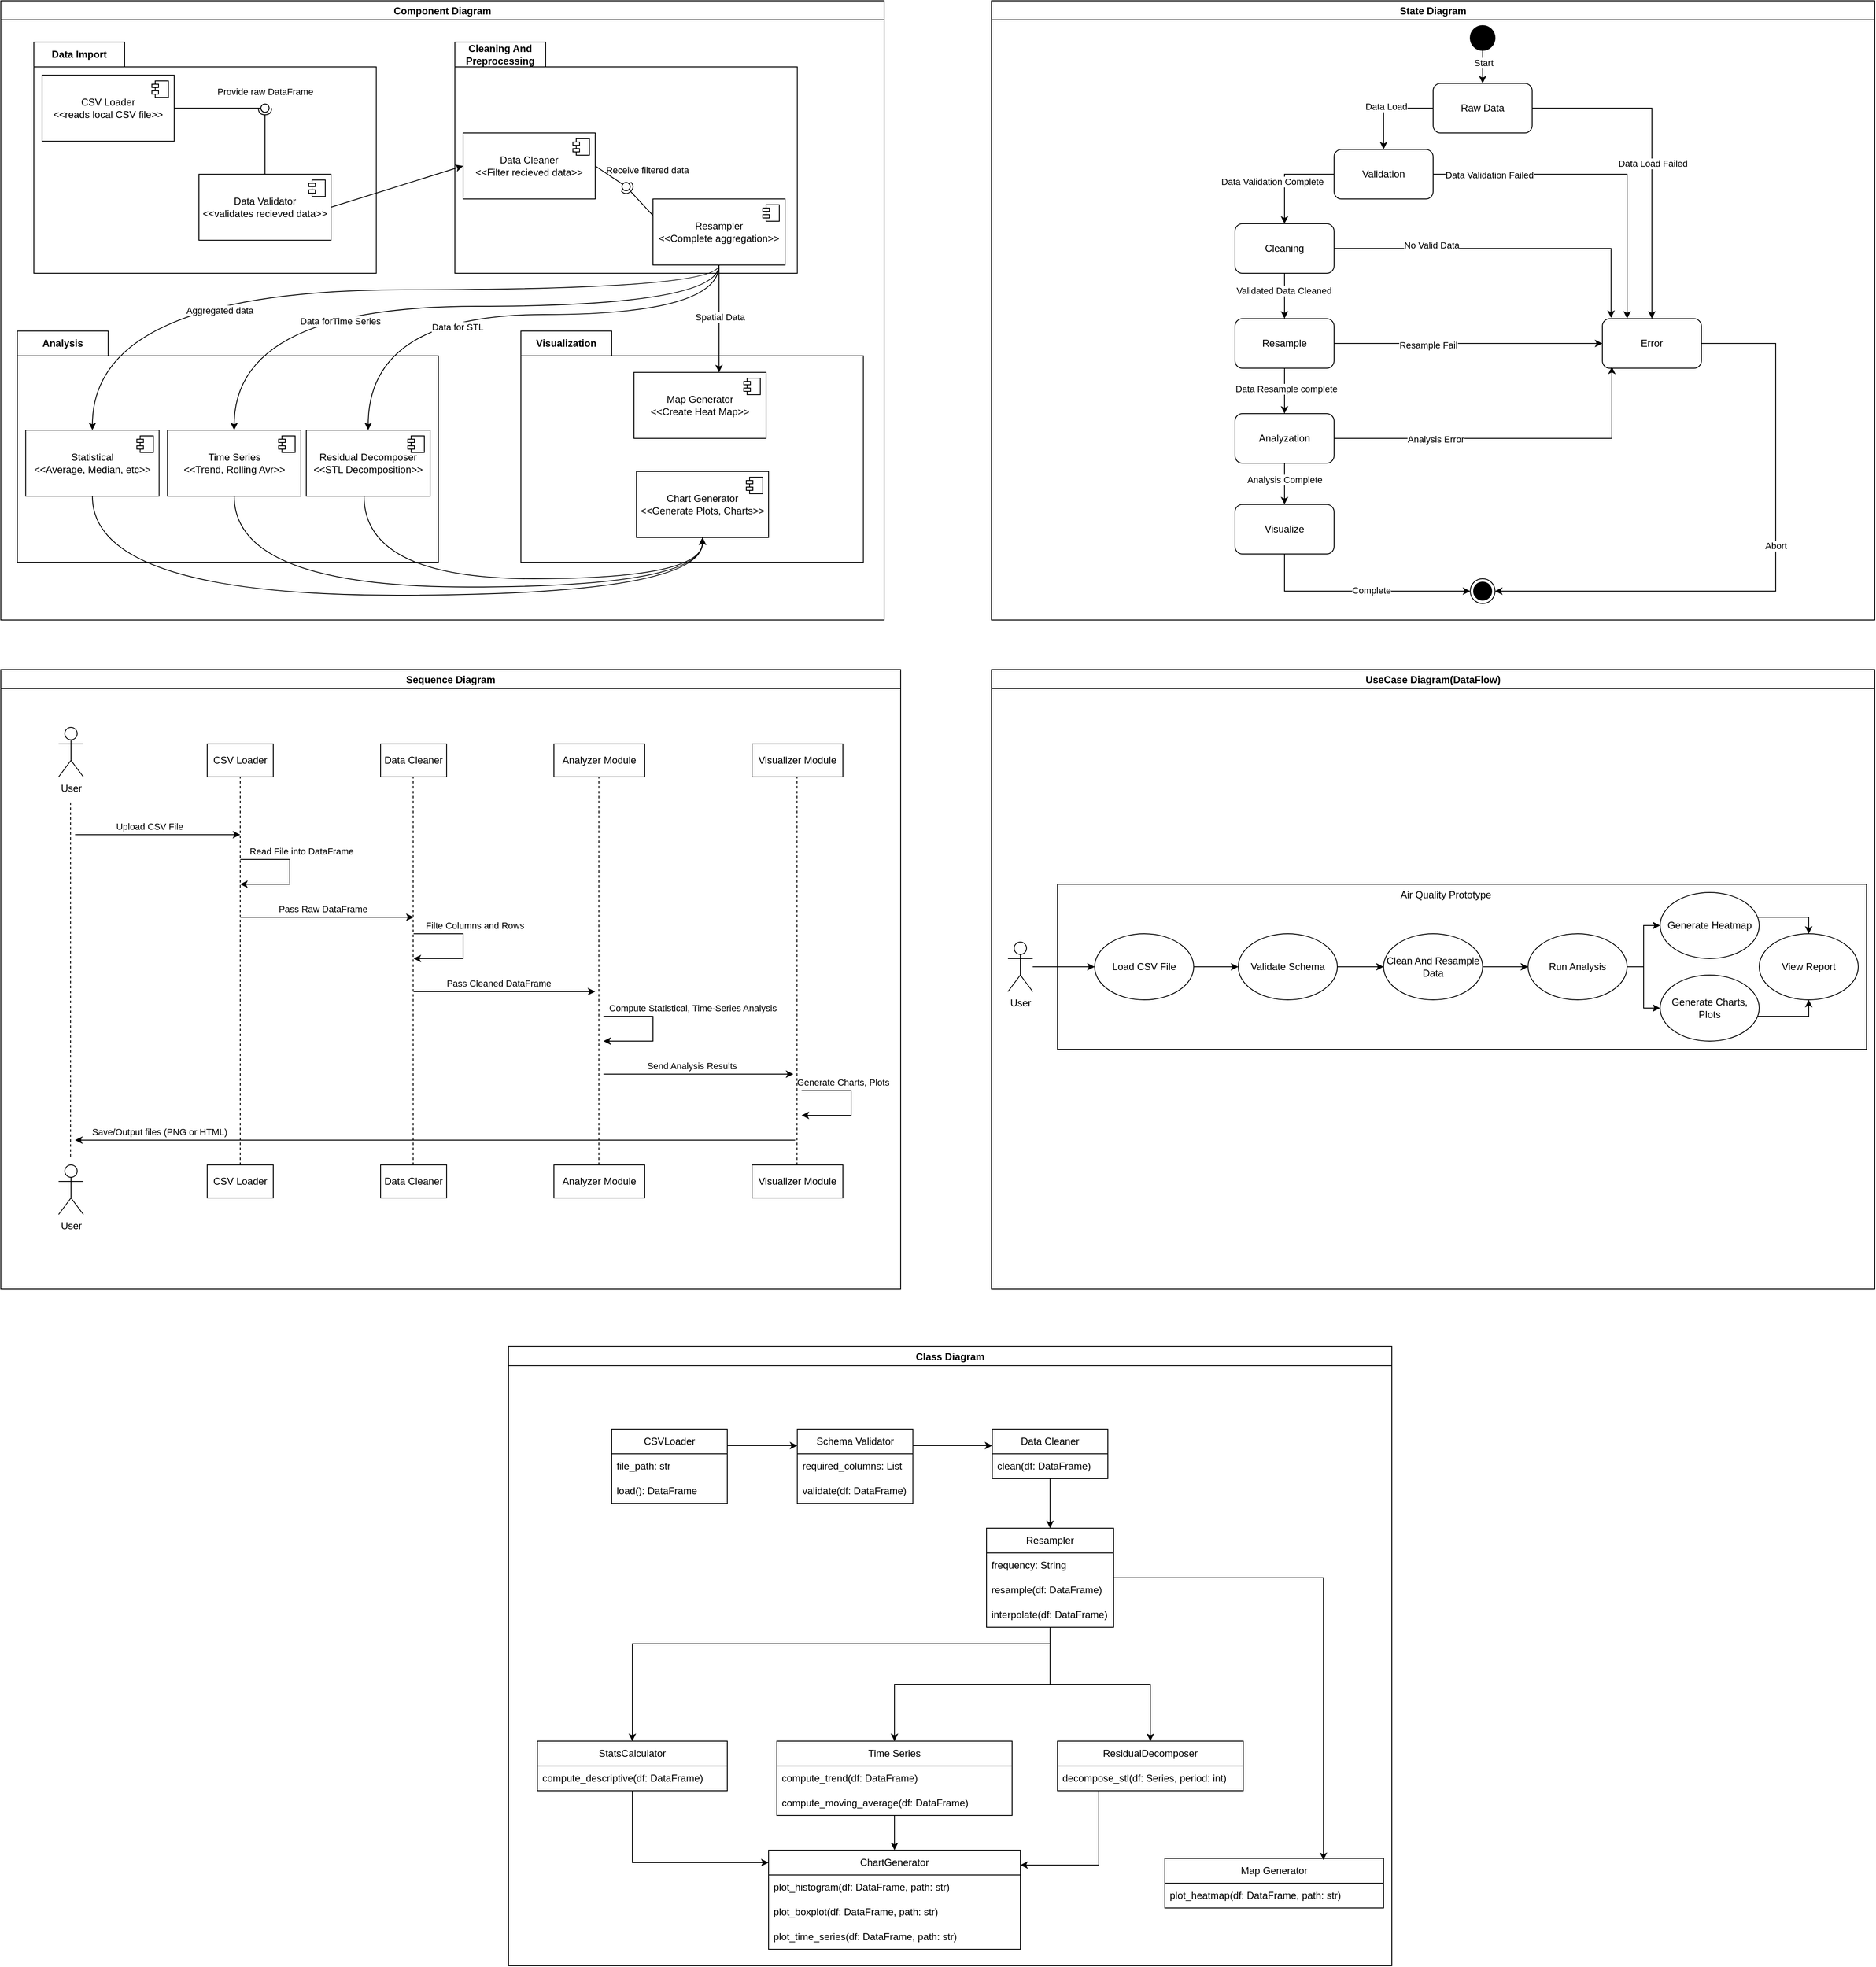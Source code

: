 <mxfile version="27.0.5">
  <diagram name="Страница — 1" id="NZqVw3bPNmLYLqP5PNTb">
    <mxGraphModel dx="2492" dy="785" grid="1" gridSize="10" guides="1" tooltips="1" connect="1" arrows="1" fold="1" page="1" pageScale="1" pageWidth="827" pageHeight="1169" math="0" shadow="0">
      <root>
        <mxCell id="0" />
        <mxCell id="1" parent="0" />
        <mxCell id="c1SwUmAtLZVccJc67YoZ-4" value="Component Diagram" style="swimlane;fillColor=default;" parent="1" vertex="1">
          <mxGeometry x="-100" y="200" width="1070" height="750" as="geometry" />
        </mxCell>
        <mxCell id="c1SwUmAtLZVccJc67YoZ-6" value="Data Import" style="shape=folder;fontStyle=1;tabWidth=110;tabHeight=30;tabPosition=left;html=1;boundedLbl=1;labelInHeader=1;container=1;collapsible=0;whiteSpace=wrap;fillColor=default;" parent="c1SwUmAtLZVccJc67YoZ-4" vertex="1">
          <mxGeometry x="40" y="50" width="414.81" height="280" as="geometry" />
        </mxCell>
        <mxCell id="c1SwUmAtLZVccJc67YoZ-7" value="" style="html=1;strokeColor=none;resizeWidth=1;resizeHeight=1;fillColor=none;part=1;connectable=0;allowArrows=0;deletable=0;whiteSpace=wrap;" parent="c1SwUmAtLZVccJc67YoZ-6" vertex="1">
          <mxGeometry width="414.81" height="196.0" relative="1" as="geometry">
            <mxPoint y="30" as="offset" />
          </mxGeometry>
        </mxCell>
        <mxCell id="c1SwUmAtLZVccJc67YoZ-8" value="CSV Loader&lt;br&gt;&amp;lt;&amp;lt;reads local CSV file&amp;gt;&amp;gt;" style="html=1;dropTarget=0;whiteSpace=wrap;" parent="c1SwUmAtLZVccJc67YoZ-6" vertex="1">
          <mxGeometry x="10" y="40" width="160" height="80" as="geometry" />
        </mxCell>
        <mxCell id="c1SwUmAtLZVccJc67YoZ-9" value="" style="shape=module;jettyWidth=8;jettyHeight=4;" parent="c1SwUmAtLZVccJc67YoZ-8" vertex="1">
          <mxGeometry x="1" width="20" height="20" relative="1" as="geometry">
            <mxPoint x="-27" y="7" as="offset" />
          </mxGeometry>
        </mxCell>
        <mxCell id="c1SwUmAtLZVccJc67YoZ-10" value="Data Validator&lt;br&gt;&amp;lt;&amp;lt;validates recieved data&amp;gt;&amp;gt;" style="html=1;dropTarget=0;whiteSpace=wrap;" parent="c1SwUmAtLZVccJc67YoZ-6" vertex="1">
          <mxGeometry x="200" y="160" width="160" height="80" as="geometry" />
        </mxCell>
        <mxCell id="c1SwUmAtLZVccJc67YoZ-11" value="" style="shape=module;jettyWidth=8;jettyHeight=4;" parent="c1SwUmAtLZVccJc67YoZ-10" vertex="1">
          <mxGeometry x="1" width="20" height="20" relative="1" as="geometry">
            <mxPoint x="-27" y="7" as="offset" />
          </mxGeometry>
        </mxCell>
        <mxCell id="c1SwUmAtLZVccJc67YoZ-17" value="" style="rounded=0;orthogonalLoop=1;jettySize=auto;html=1;endArrow=halfCircle;endFill=0;endSize=6;strokeWidth=1;sketch=0;exitX=0.5;exitY=0;exitDx=0;exitDy=0;entryX=0.471;entryY=1.1;entryDx=0;entryDy=0;entryPerimeter=0;" parent="c1SwUmAtLZVccJc67YoZ-6" source="c1SwUmAtLZVccJc67YoZ-10" target="c1SwUmAtLZVccJc67YoZ-19" edge="1">
          <mxGeometry relative="1" as="geometry">
            <mxPoint x="300" y="95" as="sourcePoint" />
            <mxPoint x="280" y="90" as="targetPoint" />
          </mxGeometry>
        </mxCell>
        <mxCell id="c1SwUmAtLZVccJc67YoZ-18" value="" style="rounded=0;orthogonalLoop=1;jettySize=auto;html=1;endArrow=oval;endFill=0;sketch=0;sourcePerimeterSpacing=0;targetPerimeterSpacing=0;endSize=10;exitX=1;exitY=0.5;exitDx=0;exitDy=0;" parent="c1SwUmAtLZVccJc67YoZ-6" source="c1SwUmAtLZVccJc67YoZ-8" target="c1SwUmAtLZVccJc67YoZ-19" edge="1">
          <mxGeometry relative="1" as="geometry">
            <mxPoint x="260" y="95" as="sourcePoint" />
          </mxGeometry>
        </mxCell>
        <mxCell id="c1SwUmAtLZVccJc67YoZ-21" value="Provide raw DataFrame" style="edgeLabel;html=1;align=center;verticalAlign=middle;resizable=0;points=[];" parent="c1SwUmAtLZVccJc67YoZ-18" vertex="1" connectable="0">
          <mxGeometry x="0.164" relative="1" as="geometry">
            <mxPoint x="46" y="-20" as="offset" />
          </mxGeometry>
        </mxCell>
        <mxCell id="c1SwUmAtLZVccJc67YoZ-19" value="" style="ellipse;whiteSpace=wrap;html=1;align=center;aspect=fixed;fillColor=none;strokeColor=none;resizable=0;perimeter=centerPerimeter;rotatable=0;allowArrows=0;points=[];outlineConnect=1;" parent="c1SwUmAtLZVccJc67YoZ-6" vertex="1">
          <mxGeometry x="275" y="75" width="10" height="10" as="geometry" />
        </mxCell>
        <mxCell id="c1SwUmAtLZVccJc67YoZ-22" value="Cleaning And Preprocessing" style="shape=folder;fontStyle=1;tabWidth=110;tabHeight=30;tabPosition=left;html=1;boundedLbl=1;labelInHeader=1;container=1;collapsible=0;whiteSpace=wrap;" parent="c1SwUmAtLZVccJc67YoZ-4" vertex="1">
          <mxGeometry x="550" y="50" width="414.81" height="280" as="geometry" />
        </mxCell>
        <mxCell id="c1SwUmAtLZVccJc67YoZ-23" value="" style="html=1;strokeColor=none;resizeWidth=1;resizeHeight=1;fillColor=none;part=1;connectable=0;allowArrows=0;deletable=0;whiteSpace=wrap;" parent="c1SwUmAtLZVccJc67YoZ-22" vertex="1">
          <mxGeometry width="414.81" height="196.0" relative="1" as="geometry">
            <mxPoint y="30" as="offset" />
          </mxGeometry>
        </mxCell>
        <mxCell id="c1SwUmAtLZVccJc67YoZ-24" value="Data Cleaner&lt;br&gt;&amp;lt;&amp;lt;Filter recieved data&amp;gt;&amp;gt;" style="html=1;dropTarget=0;whiteSpace=wrap;" parent="c1SwUmAtLZVccJc67YoZ-22" vertex="1">
          <mxGeometry x="10" y="110" width="160" height="80" as="geometry" />
        </mxCell>
        <mxCell id="c1SwUmAtLZVccJc67YoZ-25" value="" style="shape=module;jettyWidth=8;jettyHeight=4;" parent="c1SwUmAtLZVccJc67YoZ-24" vertex="1">
          <mxGeometry x="1" width="20" height="20" relative="1" as="geometry">
            <mxPoint x="-27" y="7" as="offset" />
          </mxGeometry>
        </mxCell>
        <mxCell id="c1SwUmAtLZVccJc67YoZ-26" value="Resampler&lt;br&gt;&amp;lt;&amp;lt;Complete aggregation&amp;gt;&amp;gt;" style="html=1;dropTarget=0;whiteSpace=wrap;" parent="c1SwUmAtLZVccJc67YoZ-22" vertex="1">
          <mxGeometry x="240" y="190" width="160" height="80" as="geometry" />
        </mxCell>
        <mxCell id="c1SwUmAtLZVccJc67YoZ-27" value="" style="shape=module;jettyWidth=8;jettyHeight=4;" parent="c1SwUmAtLZVccJc67YoZ-26" vertex="1">
          <mxGeometry x="1" width="20" height="20" relative="1" as="geometry">
            <mxPoint x="-27" y="7" as="offset" />
          </mxGeometry>
        </mxCell>
        <mxCell id="c1SwUmAtLZVccJc67YoZ-28" value="" style="rounded=0;orthogonalLoop=1;jettySize=auto;html=1;endArrow=halfCircle;endFill=0;endSize=6;strokeWidth=1;sketch=0;exitX=0;exitY=0.25;exitDx=0;exitDy=0;entryX=0.471;entryY=1.1;entryDx=0;entryDy=0;entryPerimeter=0;" parent="c1SwUmAtLZVccJc67YoZ-22" source="c1SwUmAtLZVccJc67YoZ-26" target="c1SwUmAtLZVccJc67YoZ-31" edge="1">
          <mxGeometry relative="1" as="geometry">
            <mxPoint x="300" y="95" as="sourcePoint" />
            <mxPoint x="280" y="90" as="targetPoint" />
          </mxGeometry>
        </mxCell>
        <mxCell id="c1SwUmAtLZVccJc67YoZ-32" value="Receive filtered data" style="edgeLabel;html=1;align=center;verticalAlign=middle;resizable=0;points=[];" parent="c1SwUmAtLZVccJc67YoZ-28" vertex="1" connectable="0">
          <mxGeometry x="0.056" relative="1" as="geometry">
            <mxPoint x="10" y="-37" as="offset" />
          </mxGeometry>
        </mxCell>
        <mxCell id="c1SwUmAtLZVccJc67YoZ-29" value="" style="rounded=0;orthogonalLoop=1;jettySize=auto;html=1;endArrow=oval;endFill=0;sketch=0;sourcePerimeterSpacing=0;targetPerimeterSpacing=0;endSize=10;exitX=1;exitY=0.5;exitDx=0;exitDy=0;" parent="c1SwUmAtLZVccJc67YoZ-22" source="c1SwUmAtLZVccJc67YoZ-24" target="c1SwUmAtLZVccJc67YoZ-31" edge="1">
          <mxGeometry relative="1" as="geometry">
            <mxPoint x="260" y="95" as="sourcePoint" />
          </mxGeometry>
        </mxCell>
        <mxCell id="c1SwUmAtLZVccJc67YoZ-31" value="" style="ellipse;whiteSpace=wrap;html=1;align=center;aspect=fixed;fillColor=none;strokeColor=none;resizable=0;perimeter=centerPerimeter;rotatable=0;allowArrows=0;points=[];outlineConnect=1;" parent="c1SwUmAtLZVccJc67YoZ-22" vertex="1">
          <mxGeometry x="202.41" y="170" width="10" height="10" as="geometry" />
        </mxCell>
        <mxCell id="c1SwUmAtLZVccJc67YoZ-33" value="" style="endArrow=classic;html=1;rounded=0;entryX=0;entryY=0.5;entryDx=0;entryDy=0;exitX=1;exitY=0.5;exitDx=0;exitDy=0;" parent="c1SwUmAtLZVccJc67YoZ-4" source="c1SwUmAtLZVccJc67YoZ-10" target="c1SwUmAtLZVccJc67YoZ-24" edge="1">
          <mxGeometry width="50" height="50" relative="1" as="geometry">
            <mxPoint x="430" y="280" as="sourcePoint" />
            <mxPoint x="480" y="230" as="targetPoint" />
          </mxGeometry>
        </mxCell>
        <mxCell id="c1SwUmAtLZVccJc67YoZ-34" value="Analysis" style="shape=folder;fontStyle=1;tabWidth=110;tabHeight=30;tabPosition=left;html=1;boundedLbl=1;labelInHeader=1;container=1;collapsible=0;whiteSpace=wrap;" parent="c1SwUmAtLZVccJc67YoZ-4" vertex="1">
          <mxGeometry x="20" y="400" width="510" height="280" as="geometry" />
        </mxCell>
        <mxCell id="c1SwUmAtLZVccJc67YoZ-35" value="" style="html=1;strokeColor=none;resizeWidth=1;resizeHeight=1;fillColor=none;part=1;connectable=0;allowArrows=0;deletable=0;whiteSpace=wrap;" parent="c1SwUmAtLZVccJc67YoZ-34" vertex="1">
          <mxGeometry width="510" height="196.0" relative="1" as="geometry">
            <mxPoint y="30" as="offset" />
          </mxGeometry>
        </mxCell>
        <mxCell id="c1SwUmAtLZVccJc67YoZ-36" value="&lt;div&gt;Statistical&lt;/div&gt;&amp;lt;&amp;lt;Average, Median, etc&amp;gt;&amp;gt;" style="html=1;dropTarget=0;whiteSpace=wrap;" parent="c1SwUmAtLZVccJc67YoZ-34" vertex="1">
          <mxGeometry x="10.103" y="120" width="161.645" height="80" as="geometry" />
        </mxCell>
        <mxCell id="c1SwUmAtLZVccJc67YoZ-37" value="" style="shape=module;jettyWidth=8;jettyHeight=4;" parent="c1SwUmAtLZVccJc67YoZ-36" vertex="1">
          <mxGeometry x="1" width="20" height="20" relative="1" as="geometry">
            <mxPoint x="-27" y="7" as="offset" />
          </mxGeometry>
        </mxCell>
        <mxCell id="c1SwUmAtLZVccJc67YoZ-38" value="Time Series&lt;br&gt;&amp;lt;&amp;lt;Trend, Rolling Avr&amp;gt;&amp;gt;" style="html=1;dropTarget=0;whiteSpace=wrap;" parent="c1SwUmAtLZVccJc67YoZ-34" vertex="1">
          <mxGeometry x="181.851" y="120" width="161.645" height="80" as="geometry" />
        </mxCell>
        <mxCell id="c1SwUmAtLZVccJc67YoZ-39" value="" style="shape=module;jettyWidth=8;jettyHeight=4;" parent="c1SwUmAtLZVccJc67YoZ-38" vertex="1">
          <mxGeometry x="1" width="20" height="20" relative="1" as="geometry">
            <mxPoint x="-27" y="7" as="offset" />
          </mxGeometry>
        </mxCell>
        <mxCell id="c1SwUmAtLZVccJc67YoZ-54" value="Residual Decomposer&lt;br&gt;&amp;lt;&amp;lt;STL Decomposition&amp;gt;&amp;gt;" style="html=1;dropTarget=0;whiteSpace=wrap;" parent="c1SwUmAtLZVccJc67YoZ-34" vertex="1">
          <mxGeometry x="350" y="120" width="150" height="80" as="geometry" />
        </mxCell>
        <mxCell id="c1SwUmAtLZVccJc67YoZ-55" value="" style="shape=module;jettyWidth=8;jettyHeight=4;" parent="c1SwUmAtLZVccJc67YoZ-54" vertex="1">
          <mxGeometry x="1" width="20" height="20" relative="1" as="geometry">
            <mxPoint x="-27" y="7" as="offset" />
          </mxGeometry>
        </mxCell>
        <mxCell id="c1SwUmAtLZVccJc67YoZ-44" value="Visualization" style="shape=folder;fontStyle=1;tabWidth=110;tabHeight=30;tabPosition=left;html=1;boundedLbl=1;labelInHeader=1;container=1;collapsible=0;whiteSpace=wrap;" parent="c1SwUmAtLZVccJc67YoZ-4" vertex="1">
          <mxGeometry x="630" y="400" width="414.81" height="280" as="geometry" />
        </mxCell>
        <mxCell id="c1SwUmAtLZVccJc67YoZ-45" value="" style="html=1;strokeColor=none;resizeWidth=1;resizeHeight=1;fillColor=none;part=1;connectable=0;allowArrows=0;deletable=0;whiteSpace=wrap;" parent="c1SwUmAtLZVccJc67YoZ-44" vertex="1">
          <mxGeometry width="414.81" height="196.0" relative="1" as="geometry">
            <mxPoint y="30" as="offset" />
          </mxGeometry>
        </mxCell>
        <mxCell id="c1SwUmAtLZVccJc67YoZ-46" value="Map Generator&lt;br&gt;&amp;lt;&amp;lt;Create Heat Map&amp;gt;&amp;gt;" style="html=1;dropTarget=0;whiteSpace=wrap;" parent="c1SwUmAtLZVccJc67YoZ-44" vertex="1">
          <mxGeometry x="137" y="50" width="160" height="80" as="geometry" />
        </mxCell>
        <mxCell id="c1SwUmAtLZVccJc67YoZ-47" value="" style="shape=module;jettyWidth=8;jettyHeight=4;" parent="c1SwUmAtLZVccJc67YoZ-46" vertex="1">
          <mxGeometry x="1" width="20" height="20" relative="1" as="geometry">
            <mxPoint x="-27" y="7" as="offset" />
          </mxGeometry>
        </mxCell>
        <mxCell id="c1SwUmAtLZVccJc67YoZ-48" value="Chart Generator&lt;br&gt;&amp;lt;&amp;lt;Generate Plots, Charts&amp;gt;&amp;gt;" style="html=1;dropTarget=0;whiteSpace=wrap;" parent="c1SwUmAtLZVccJc67YoZ-44" vertex="1">
          <mxGeometry x="140" y="170" width="160" height="80" as="geometry" />
        </mxCell>
        <mxCell id="c1SwUmAtLZVccJc67YoZ-49" value="" style="shape=module;jettyWidth=8;jettyHeight=4;" parent="c1SwUmAtLZVccJc67YoZ-48" vertex="1">
          <mxGeometry x="1" width="20" height="20" relative="1" as="geometry">
            <mxPoint x="-27" y="7" as="offset" />
          </mxGeometry>
        </mxCell>
        <mxCell id="c1SwUmAtLZVccJc67YoZ-56" style="edgeStyle=orthogonalEdgeStyle;rounded=0;orthogonalLoop=1;jettySize=auto;html=1;entryX=0.5;entryY=0;entryDx=0;entryDy=0;curved=1;" parent="c1SwUmAtLZVccJc67YoZ-4" source="c1SwUmAtLZVccJc67YoZ-26" target="c1SwUmAtLZVccJc67YoZ-36" edge="1">
          <mxGeometry relative="1" as="geometry">
            <Array as="points">
              <mxPoint x="870" y="350" />
              <mxPoint x="111" y="350" />
            </Array>
          </mxGeometry>
        </mxCell>
        <mxCell id="c1SwUmAtLZVccJc67YoZ-59" value="Aggregated data" style="edgeLabel;html=1;align=center;verticalAlign=middle;resizable=0;points=[];" parent="c1SwUmAtLZVccJc67YoZ-56" vertex="1" connectable="0">
          <mxGeometry x="0.324" y="25" relative="1" as="geometry">
            <mxPoint as="offset" />
          </mxGeometry>
        </mxCell>
        <mxCell id="c1SwUmAtLZVccJc67YoZ-57" style="edgeStyle=orthogonalEdgeStyle;rounded=0;orthogonalLoop=1;jettySize=auto;html=1;entryX=0.5;entryY=0;entryDx=0;entryDy=0;curved=1;" parent="c1SwUmAtLZVccJc67YoZ-4" source="c1SwUmAtLZVccJc67YoZ-26" target="c1SwUmAtLZVccJc67YoZ-38" edge="1">
          <mxGeometry relative="1" as="geometry">
            <Array as="points">
              <mxPoint x="870" y="370" />
              <mxPoint x="283" y="370" />
            </Array>
          </mxGeometry>
        </mxCell>
        <mxCell id="c1SwUmAtLZVccJc67YoZ-60" value="Data forTime Series" style="edgeLabel;html=1;align=center;verticalAlign=middle;resizable=0;points=[];" parent="c1SwUmAtLZVccJc67YoZ-57" vertex="1" connectable="0">
          <mxGeometry x="0.293" y="18" relative="1" as="geometry">
            <mxPoint as="offset" />
          </mxGeometry>
        </mxCell>
        <mxCell id="c1SwUmAtLZVccJc67YoZ-58" style="edgeStyle=orthogonalEdgeStyle;rounded=0;orthogonalLoop=1;jettySize=auto;html=1;entryX=0.5;entryY=0;entryDx=0;entryDy=0;curved=1;" parent="c1SwUmAtLZVccJc67YoZ-4" source="c1SwUmAtLZVccJc67YoZ-26" target="c1SwUmAtLZVccJc67YoZ-54" edge="1">
          <mxGeometry relative="1" as="geometry">
            <Array as="points">
              <mxPoint x="870" y="380" />
              <mxPoint x="445" y="380" />
            </Array>
          </mxGeometry>
        </mxCell>
        <mxCell id="c1SwUmAtLZVccJc67YoZ-61" value="Data for STL" style="edgeLabel;html=1;align=center;verticalAlign=middle;resizable=0;points=[];" parent="c1SwUmAtLZVccJc67YoZ-58" vertex="1" connectable="0">
          <mxGeometry x="0.206" y="15" relative="1" as="geometry">
            <mxPoint as="offset" />
          </mxGeometry>
        </mxCell>
        <mxCell id="c1SwUmAtLZVccJc67YoZ-62" style="edgeStyle=orthogonalEdgeStyle;rounded=0;orthogonalLoop=1;jettySize=auto;html=1;entryX=0.5;entryY=1;entryDx=0;entryDy=0;curved=1;" parent="c1SwUmAtLZVccJc67YoZ-4" source="c1SwUmAtLZVccJc67YoZ-36" target="c1SwUmAtLZVccJc67YoZ-48" edge="1">
          <mxGeometry relative="1" as="geometry">
            <Array as="points">
              <mxPoint x="111" y="720" />
              <mxPoint x="850" y="720" />
            </Array>
          </mxGeometry>
        </mxCell>
        <mxCell id="c1SwUmAtLZVccJc67YoZ-63" style="edgeStyle=orthogonalEdgeStyle;rounded=0;orthogonalLoop=1;jettySize=auto;html=1;entryX=0.5;entryY=1;entryDx=0;entryDy=0;curved=1;" parent="c1SwUmAtLZVccJc67YoZ-4" source="c1SwUmAtLZVccJc67YoZ-38" target="c1SwUmAtLZVccJc67YoZ-48" edge="1">
          <mxGeometry relative="1" as="geometry">
            <Array as="points">
              <mxPoint x="283" y="710" />
              <mxPoint x="850" y="710" />
            </Array>
          </mxGeometry>
        </mxCell>
        <mxCell id="c1SwUmAtLZVccJc67YoZ-64" style="edgeStyle=orthogonalEdgeStyle;rounded=0;orthogonalLoop=1;jettySize=auto;html=1;entryX=0.5;entryY=1;entryDx=0;entryDy=0;curved=1;" parent="c1SwUmAtLZVccJc67YoZ-4" source="c1SwUmAtLZVccJc67YoZ-54" target="c1SwUmAtLZVccJc67YoZ-48" edge="1">
          <mxGeometry relative="1" as="geometry">
            <Array as="points">
              <mxPoint x="440" y="700" />
              <mxPoint x="850" y="700" />
            </Array>
          </mxGeometry>
        </mxCell>
        <mxCell id="c1SwUmAtLZVccJc67YoZ-65" style="edgeStyle=orthogonalEdgeStyle;rounded=0;orthogonalLoop=1;jettySize=auto;html=1;curved=1;" parent="c1SwUmAtLZVccJc67YoZ-4" source="c1SwUmAtLZVccJc67YoZ-26" target="c1SwUmAtLZVccJc67YoZ-46" edge="1">
          <mxGeometry relative="1" as="geometry">
            <Array as="points">
              <mxPoint x="870" y="420" />
              <mxPoint x="870" y="420" />
            </Array>
          </mxGeometry>
        </mxCell>
        <mxCell id="c1SwUmAtLZVccJc67YoZ-66" value="Spatial Data" style="edgeLabel;html=1;align=center;verticalAlign=middle;resizable=0;points=[];" parent="c1SwUmAtLZVccJc67YoZ-65" vertex="1" connectable="0">
          <mxGeometry x="-0.031" y="1" relative="1" as="geometry">
            <mxPoint as="offset" />
          </mxGeometry>
        </mxCell>
        <mxCell id="VtsKrZhrMiqrWmQ-cmWZ-1" value="State Diagram" style="swimlane;fillColor=default;" parent="1" vertex="1">
          <mxGeometry x="1100" y="200" width="1070" height="750" as="geometry" />
        </mxCell>
        <mxCell id="VtsKrZhrMiqrWmQ-cmWZ-51" style="edgeStyle=orthogonalEdgeStyle;rounded=0;orthogonalLoop=1;jettySize=auto;html=1;entryX=0.5;entryY=0;entryDx=0;entryDy=0;" parent="VtsKrZhrMiqrWmQ-cmWZ-1" source="VtsKrZhrMiqrWmQ-cmWZ-48" target="VtsKrZhrMiqrWmQ-cmWZ-50" edge="1">
          <mxGeometry relative="1" as="geometry" />
        </mxCell>
        <mxCell id="VtsKrZhrMiqrWmQ-cmWZ-52" value="Start" style="edgeLabel;html=1;align=center;verticalAlign=middle;resizable=0;points=[];" parent="VtsKrZhrMiqrWmQ-cmWZ-51" vertex="1" connectable="0">
          <mxGeometry x="-0.25" y="1" relative="1" as="geometry">
            <mxPoint as="offset" />
          </mxGeometry>
        </mxCell>
        <mxCell id="VtsKrZhrMiqrWmQ-cmWZ-48" value="" style="ellipse;fillColor=strokeColor;html=1;" parent="VtsKrZhrMiqrWmQ-cmWZ-1" vertex="1">
          <mxGeometry x="580" y="30" width="30" height="30" as="geometry" />
        </mxCell>
        <mxCell id="VtsKrZhrMiqrWmQ-cmWZ-49" value="" style="ellipse;html=1;shape=endState;fillColor=strokeColor;" parent="VtsKrZhrMiqrWmQ-cmWZ-1" vertex="1">
          <mxGeometry x="580" y="700" width="30" height="30" as="geometry" />
        </mxCell>
        <mxCell id="VtsKrZhrMiqrWmQ-cmWZ-59" style="edgeStyle=orthogonalEdgeStyle;rounded=0;orthogonalLoop=1;jettySize=auto;html=1;entryX=0.5;entryY=0;entryDx=0;entryDy=0;" parent="VtsKrZhrMiqrWmQ-cmWZ-1" source="VtsKrZhrMiqrWmQ-cmWZ-50" target="VtsKrZhrMiqrWmQ-cmWZ-53" edge="1">
          <mxGeometry relative="1" as="geometry">
            <Array as="points">
              <mxPoint x="475" y="130" />
            </Array>
          </mxGeometry>
        </mxCell>
        <mxCell id="VtsKrZhrMiqrWmQ-cmWZ-66" value="Data Load" style="edgeLabel;html=1;align=center;verticalAlign=middle;resizable=0;points=[];" parent="VtsKrZhrMiqrWmQ-cmWZ-59" vertex="1" connectable="0">
          <mxGeometry x="0.045" y="-2" relative="1" as="geometry">
            <mxPoint as="offset" />
          </mxGeometry>
        </mxCell>
        <mxCell id="VtsKrZhrMiqrWmQ-cmWZ-67" style="edgeStyle=orthogonalEdgeStyle;rounded=0;orthogonalLoop=1;jettySize=auto;html=1;entryX=0.5;entryY=0;entryDx=0;entryDy=0;" parent="VtsKrZhrMiqrWmQ-cmWZ-1" source="VtsKrZhrMiqrWmQ-cmWZ-50" target="VtsKrZhrMiqrWmQ-cmWZ-58" edge="1">
          <mxGeometry relative="1" as="geometry" />
        </mxCell>
        <mxCell id="VtsKrZhrMiqrWmQ-cmWZ-68" value="Data Load Failed" style="edgeLabel;html=1;align=center;verticalAlign=middle;resizable=0;points=[];" parent="VtsKrZhrMiqrWmQ-cmWZ-67" vertex="1" connectable="0">
          <mxGeometry x="0.058" y="1" relative="1" as="geometry">
            <mxPoint as="offset" />
          </mxGeometry>
        </mxCell>
        <mxCell id="VtsKrZhrMiqrWmQ-cmWZ-50" value="Raw Data" style="rounded=1;whiteSpace=wrap;html=1;" parent="VtsKrZhrMiqrWmQ-cmWZ-1" vertex="1">
          <mxGeometry x="535" y="100" width="120" height="60" as="geometry" />
        </mxCell>
        <mxCell id="VtsKrZhrMiqrWmQ-cmWZ-60" style="edgeStyle=orthogonalEdgeStyle;rounded=0;orthogonalLoop=1;jettySize=auto;html=1;entryX=0.5;entryY=0;entryDx=0;entryDy=0;" parent="VtsKrZhrMiqrWmQ-cmWZ-1" source="VtsKrZhrMiqrWmQ-cmWZ-53" target="VtsKrZhrMiqrWmQ-cmWZ-54" edge="1">
          <mxGeometry relative="1" as="geometry">
            <Array as="points">
              <mxPoint x="355" y="210" />
            </Array>
          </mxGeometry>
        </mxCell>
        <mxCell id="VtsKrZhrMiqrWmQ-cmWZ-69" value="Data Validation Complete" style="edgeLabel;html=1;align=center;verticalAlign=middle;resizable=0;points=[];" parent="VtsKrZhrMiqrWmQ-cmWZ-60" vertex="1" connectable="0">
          <mxGeometry x="0.15" y="-1" relative="1" as="geometry">
            <mxPoint x="-14" as="offset" />
          </mxGeometry>
        </mxCell>
        <mxCell id="VtsKrZhrMiqrWmQ-cmWZ-70" style="edgeStyle=orthogonalEdgeStyle;rounded=0;orthogonalLoop=1;jettySize=auto;html=1;entryX=0.25;entryY=0;entryDx=0;entryDy=0;" parent="VtsKrZhrMiqrWmQ-cmWZ-1" source="VtsKrZhrMiqrWmQ-cmWZ-53" target="VtsKrZhrMiqrWmQ-cmWZ-58" edge="1">
          <mxGeometry relative="1" as="geometry" />
        </mxCell>
        <mxCell id="VtsKrZhrMiqrWmQ-cmWZ-71" value="Data Validation Failed" style="edgeLabel;html=1;align=center;verticalAlign=middle;resizable=0;points=[];" parent="VtsKrZhrMiqrWmQ-cmWZ-70" vertex="1" connectable="0">
          <mxGeometry x="-0.668" y="-1" relative="1" as="geometry">
            <mxPoint as="offset" />
          </mxGeometry>
        </mxCell>
        <mxCell id="VtsKrZhrMiqrWmQ-cmWZ-53" value="Validation" style="rounded=1;whiteSpace=wrap;html=1;" parent="VtsKrZhrMiqrWmQ-cmWZ-1" vertex="1">
          <mxGeometry x="415" y="180" width="120" height="60" as="geometry" />
        </mxCell>
        <mxCell id="VtsKrZhrMiqrWmQ-cmWZ-61" style="edgeStyle=orthogonalEdgeStyle;rounded=0;orthogonalLoop=1;jettySize=auto;html=1;entryX=0.5;entryY=0;entryDx=0;entryDy=0;" parent="VtsKrZhrMiqrWmQ-cmWZ-1" source="VtsKrZhrMiqrWmQ-cmWZ-54" target="VtsKrZhrMiqrWmQ-cmWZ-55" edge="1">
          <mxGeometry relative="1" as="geometry" />
        </mxCell>
        <mxCell id="VtsKrZhrMiqrWmQ-cmWZ-72" value="Validated Data Cleaned" style="edgeLabel;html=1;align=center;verticalAlign=middle;resizable=0;points=[];" parent="VtsKrZhrMiqrWmQ-cmWZ-61" vertex="1" connectable="0">
          <mxGeometry x="-0.247" y="-1" relative="1" as="geometry">
            <mxPoint as="offset" />
          </mxGeometry>
        </mxCell>
        <mxCell id="VtsKrZhrMiqrWmQ-cmWZ-54" value="Cleaning" style="rounded=1;whiteSpace=wrap;html=1;" parent="VtsKrZhrMiqrWmQ-cmWZ-1" vertex="1">
          <mxGeometry x="295" y="270" width="120" height="60" as="geometry" />
        </mxCell>
        <mxCell id="VtsKrZhrMiqrWmQ-cmWZ-62" style="edgeStyle=orthogonalEdgeStyle;rounded=0;orthogonalLoop=1;jettySize=auto;html=1;entryX=0.5;entryY=0;entryDx=0;entryDy=0;" parent="VtsKrZhrMiqrWmQ-cmWZ-1" source="VtsKrZhrMiqrWmQ-cmWZ-55" target="VtsKrZhrMiqrWmQ-cmWZ-56" edge="1">
          <mxGeometry relative="1" as="geometry" />
        </mxCell>
        <mxCell id="VtsKrZhrMiqrWmQ-cmWZ-73" value="Data Resample complete" style="edgeLabel;html=1;align=center;verticalAlign=middle;resizable=0;points=[];" parent="VtsKrZhrMiqrWmQ-cmWZ-62" vertex="1" connectable="0">
          <mxGeometry x="-0.1" y="2" relative="1" as="geometry">
            <mxPoint as="offset" />
          </mxGeometry>
        </mxCell>
        <mxCell id="VtsKrZhrMiqrWmQ-cmWZ-75" style="edgeStyle=orthogonalEdgeStyle;rounded=0;orthogonalLoop=1;jettySize=auto;html=1;entryX=0;entryY=0.5;entryDx=0;entryDy=0;" parent="VtsKrZhrMiqrWmQ-cmWZ-1" source="VtsKrZhrMiqrWmQ-cmWZ-55" target="VtsKrZhrMiqrWmQ-cmWZ-58" edge="1">
          <mxGeometry relative="1" as="geometry" />
        </mxCell>
        <mxCell id="VtsKrZhrMiqrWmQ-cmWZ-80" value="Resample Fail" style="edgeLabel;html=1;align=center;verticalAlign=middle;resizable=0;points=[];" parent="VtsKrZhrMiqrWmQ-cmWZ-75" vertex="1" connectable="0">
          <mxGeometry x="-0.3" y="-2" relative="1" as="geometry">
            <mxPoint as="offset" />
          </mxGeometry>
        </mxCell>
        <mxCell id="VtsKrZhrMiqrWmQ-cmWZ-55" value="Resample" style="rounded=1;whiteSpace=wrap;html=1;" parent="VtsKrZhrMiqrWmQ-cmWZ-1" vertex="1">
          <mxGeometry x="295" y="385" width="120" height="60" as="geometry" />
        </mxCell>
        <mxCell id="VtsKrZhrMiqrWmQ-cmWZ-63" style="edgeStyle=orthogonalEdgeStyle;rounded=0;orthogonalLoop=1;jettySize=auto;html=1;entryX=0.5;entryY=0;entryDx=0;entryDy=0;" parent="VtsKrZhrMiqrWmQ-cmWZ-1" source="VtsKrZhrMiqrWmQ-cmWZ-56" target="VtsKrZhrMiqrWmQ-cmWZ-57" edge="1">
          <mxGeometry relative="1" as="geometry" />
        </mxCell>
        <mxCell id="VtsKrZhrMiqrWmQ-cmWZ-82" value="Analysis Complete" style="edgeLabel;html=1;align=center;verticalAlign=middle;resizable=0;points=[];" parent="VtsKrZhrMiqrWmQ-cmWZ-63" vertex="1" connectable="0">
          <mxGeometry x="-0.229" relative="1" as="geometry">
            <mxPoint as="offset" />
          </mxGeometry>
        </mxCell>
        <mxCell id="VtsKrZhrMiqrWmQ-cmWZ-56" value="Analyzation" style="rounded=1;whiteSpace=wrap;html=1;" parent="VtsKrZhrMiqrWmQ-cmWZ-1" vertex="1">
          <mxGeometry x="295" y="500" width="120" height="60" as="geometry" />
        </mxCell>
        <mxCell id="VtsKrZhrMiqrWmQ-cmWZ-64" style="edgeStyle=orthogonalEdgeStyle;rounded=0;orthogonalLoop=1;jettySize=auto;html=1;entryX=0;entryY=0.5;entryDx=0;entryDy=0;" parent="VtsKrZhrMiqrWmQ-cmWZ-1" source="VtsKrZhrMiqrWmQ-cmWZ-57" target="VtsKrZhrMiqrWmQ-cmWZ-49" edge="1">
          <mxGeometry relative="1" as="geometry">
            <Array as="points">
              <mxPoint x="355" y="715" />
            </Array>
          </mxGeometry>
        </mxCell>
        <mxCell id="VtsKrZhrMiqrWmQ-cmWZ-65" value="Complete" style="edgeLabel;html=1;align=center;verticalAlign=middle;resizable=0;points=[];" parent="VtsKrZhrMiqrWmQ-cmWZ-64" vertex="1" connectable="0">
          <mxGeometry x="0.111" y="1" relative="1" as="geometry">
            <mxPoint as="offset" />
          </mxGeometry>
        </mxCell>
        <mxCell id="VtsKrZhrMiqrWmQ-cmWZ-57" value="Visualize" style="rounded=1;whiteSpace=wrap;html=1;" parent="VtsKrZhrMiqrWmQ-cmWZ-1" vertex="1">
          <mxGeometry x="295" y="610" width="120" height="60" as="geometry" />
        </mxCell>
        <mxCell id="VtsKrZhrMiqrWmQ-cmWZ-78" value="Abort" style="edgeStyle=orthogonalEdgeStyle;rounded=0;orthogonalLoop=1;jettySize=auto;html=1;entryX=1;entryY=0.5;entryDx=0;entryDy=0;" parent="VtsKrZhrMiqrWmQ-cmWZ-1" source="VtsKrZhrMiqrWmQ-cmWZ-58" target="VtsKrZhrMiqrWmQ-cmWZ-49" edge="1">
          <mxGeometry x="-0.082" relative="1" as="geometry">
            <Array as="points">
              <mxPoint x="950" y="415" />
              <mxPoint x="950" y="715" />
            </Array>
            <mxPoint as="offset" />
          </mxGeometry>
        </mxCell>
        <mxCell id="VtsKrZhrMiqrWmQ-cmWZ-58" value="Error" style="rounded=1;whiteSpace=wrap;html=1;" parent="VtsKrZhrMiqrWmQ-cmWZ-1" vertex="1">
          <mxGeometry x="740" y="385" width="120" height="60" as="geometry" />
        </mxCell>
        <mxCell id="VtsKrZhrMiqrWmQ-cmWZ-74" style="edgeStyle=orthogonalEdgeStyle;rounded=0;orthogonalLoop=1;jettySize=auto;html=1;entryX=0.088;entryY=-0.016;entryDx=0;entryDy=0;entryPerimeter=0;" parent="VtsKrZhrMiqrWmQ-cmWZ-1" source="VtsKrZhrMiqrWmQ-cmWZ-54" target="VtsKrZhrMiqrWmQ-cmWZ-58" edge="1">
          <mxGeometry relative="1" as="geometry" />
        </mxCell>
        <mxCell id="VtsKrZhrMiqrWmQ-cmWZ-79" value="No Valid Data" style="edgeLabel;html=1;align=center;verticalAlign=middle;resizable=0;points=[];" parent="VtsKrZhrMiqrWmQ-cmWZ-74" vertex="1" connectable="0">
          <mxGeometry x="-0.44" y="4" relative="1" as="geometry">
            <mxPoint as="offset" />
          </mxGeometry>
        </mxCell>
        <mxCell id="VtsKrZhrMiqrWmQ-cmWZ-76" style="edgeStyle=orthogonalEdgeStyle;rounded=0;orthogonalLoop=1;jettySize=auto;html=1;entryX=0.096;entryY=0.968;entryDx=0;entryDy=0;entryPerimeter=0;" parent="VtsKrZhrMiqrWmQ-cmWZ-1" source="VtsKrZhrMiqrWmQ-cmWZ-56" target="VtsKrZhrMiqrWmQ-cmWZ-58" edge="1">
          <mxGeometry relative="1" as="geometry" />
        </mxCell>
        <mxCell id="VtsKrZhrMiqrWmQ-cmWZ-81" value="Analysis Error" style="edgeLabel;html=1;align=center;verticalAlign=middle;resizable=0;points=[];" parent="VtsKrZhrMiqrWmQ-cmWZ-76" vertex="1" connectable="0">
          <mxGeometry x="-0.418" y="-1" relative="1" as="geometry">
            <mxPoint as="offset" />
          </mxGeometry>
        </mxCell>
        <mxCell id="VtsKrZhrMiqrWmQ-cmWZ-83" value="Sequence Diagram" style="swimlane;fillColor=default;startSize=23;" parent="1" vertex="1">
          <mxGeometry x="-100" y="1010" width="1090" height="750" as="geometry" />
        </mxCell>
        <mxCell id="VtsKrZhrMiqrWmQ-cmWZ-130" value="User" style="shape=umlActor;verticalLabelPosition=bottom;verticalAlign=top;html=1;outlineConnect=0;" parent="VtsKrZhrMiqrWmQ-cmWZ-83" vertex="1">
          <mxGeometry x="70" y="70" width="30" height="60" as="geometry" />
        </mxCell>
        <mxCell id="VtsKrZhrMiqrWmQ-cmWZ-131" value="User" style="shape=umlActor;verticalLabelPosition=bottom;verticalAlign=top;html=1;outlineConnect=0;" parent="VtsKrZhrMiqrWmQ-cmWZ-83" vertex="1">
          <mxGeometry x="70" y="600" width="30" height="60" as="geometry" />
        </mxCell>
        <mxCell id="VtsKrZhrMiqrWmQ-cmWZ-132" value="" style="endArrow=none;dashed=1;html=1;rounded=0;" parent="VtsKrZhrMiqrWmQ-cmWZ-83" edge="1">
          <mxGeometry width="50" height="50" relative="1" as="geometry">
            <mxPoint x="84.44" y="590" as="sourcePoint" />
            <mxPoint x="84.44" y="160" as="targetPoint" />
          </mxGeometry>
        </mxCell>
        <mxCell id="VtsKrZhrMiqrWmQ-cmWZ-133" value="CSV Loader" style="rounded=0;whiteSpace=wrap;html=1;" parent="VtsKrZhrMiqrWmQ-cmWZ-83" vertex="1">
          <mxGeometry x="250" y="90" width="80" height="40" as="geometry" />
        </mxCell>
        <mxCell id="VtsKrZhrMiqrWmQ-cmWZ-134" value="CSV Loader" style="rounded=0;whiteSpace=wrap;html=1;" parent="VtsKrZhrMiqrWmQ-cmWZ-83" vertex="1">
          <mxGeometry x="250" y="600" width="80" height="40" as="geometry" />
        </mxCell>
        <mxCell id="VtsKrZhrMiqrWmQ-cmWZ-135" value="Data Cleaner" style="rounded=0;whiteSpace=wrap;html=1;" parent="VtsKrZhrMiqrWmQ-cmWZ-83" vertex="1">
          <mxGeometry x="460" y="90" width="80" height="40" as="geometry" />
        </mxCell>
        <mxCell id="VtsKrZhrMiqrWmQ-cmWZ-136" value="Data Cleaner" style="rounded=0;whiteSpace=wrap;html=1;" parent="VtsKrZhrMiqrWmQ-cmWZ-83" vertex="1">
          <mxGeometry x="460" y="600" width="80" height="40" as="geometry" />
        </mxCell>
        <mxCell id="VtsKrZhrMiqrWmQ-cmWZ-137" value="Analyzer Module" style="rounded=0;whiteSpace=wrap;html=1;" parent="VtsKrZhrMiqrWmQ-cmWZ-83" vertex="1">
          <mxGeometry x="670" y="90" width="110" height="40" as="geometry" />
        </mxCell>
        <mxCell id="VtsKrZhrMiqrWmQ-cmWZ-138" value="Analyzer Module" style="rounded=0;whiteSpace=wrap;html=1;" parent="VtsKrZhrMiqrWmQ-cmWZ-83" vertex="1">
          <mxGeometry x="670" y="600" width="110" height="40" as="geometry" />
        </mxCell>
        <mxCell id="VtsKrZhrMiqrWmQ-cmWZ-139" value="Visualizer Module" style="rounded=0;whiteSpace=wrap;html=1;" parent="VtsKrZhrMiqrWmQ-cmWZ-83" vertex="1">
          <mxGeometry x="910" y="90" width="110" height="40" as="geometry" />
        </mxCell>
        <mxCell id="VtsKrZhrMiqrWmQ-cmWZ-140" value="Visualizer Module" style="rounded=0;whiteSpace=wrap;html=1;" parent="VtsKrZhrMiqrWmQ-cmWZ-83" vertex="1">
          <mxGeometry x="910" y="600" width="110" height="40" as="geometry" />
        </mxCell>
        <mxCell id="VtsKrZhrMiqrWmQ-cmWZ-141" value="" style="endArrow=none;dashed=1;html=1;rounded=0;entryX=0.5;entryY=1;entryDx=0;entryDy=0;exitX=0.5;exitY=0;exitDx=0;exitDy=0;" parent="VtsKrZhrMiqrWmQ-cmWZ-83" source="VtsKrZhrMiqrWmQ-cmWZ-134" target="VtsKrZhrMiqrWmQ-cmWZ-133" edge="1">
          <mxGeometry width="50" height="50" relative="1" as="geometry">
            <mxPoint x="289.44" y="590" as="sourcePoint" />
            <mxPoint x="289.44" y="160" as="targetPoint" />
          </mxGeometry>
        </mxCell>
        <mxCell id="VtsKrZhrMiqrWmQ-cmWZ-142" value="" style="endArrow=none;dashed=1;html=1;rounded=0;entryX=0.5;entryY=1;entryDx=0;entryDy=0;exitX=0.5;exitY=0;exitDx=0;exitDy=0;" parent="VtsKrZhrMiqrWmQ-cmWZ-83" edge="1">
          <mxGeometry width="50" height="50" relative="1" as="geometry">
            <mxPoint x="499.44" y="600" as="sourcePoint" />
            <mxPoint x="499.44" y="130" as="targetPoint" />
          </mxGeometry>
        </mxCell>
        <mxCell id="VtsKrZhrMiqrWmQ-cmWZ-143" value="" style="endArrow=none;dashed=1;html=1;rounded=0;entryX=0.5;entryY=1;entryDx=0;entryDy=0;exitX=0.5;exitY=0;exitDx=0;exitDy=0;" parent="VtsKrZhrMiqrWmQ-cmWZ-83" edge="1">
          <mxGeometry width="50" height="50" relative="1" as="geometry">
            <mxPoint x="724.44" y="600" as="sourcePoint" />
            <mxPoint x="724.44" y="130" as="targetPoint" />
          </mxGeometry>
        </mxCell>
        <mxCell id="VtsKrZhrMiqrWmQ-cmWZ-144" value="" style="endArrow=none;dashed=1;html=1;rounded=0;entryX=0.5;entryY=1;entryDx=0;entryDy=0;exitX=0.5;exitY=0;exitDx=0;exitDy=0;" parent="VtsKrZhrMiqrWmQ-cmWZ-83" edge="1">
          <mxGeometry width="50" height="50" relative="1" as="geometry">
            <mxPoint x="964.44" y="600" as="sourcePoint" />
            <mxPoint x="964.44" y="130" as="targetPoint" />
          </mxGeometry>
        </mxCell>
        <mxCell id="VtsKrZhrMiqrWmQ-cmWZ-145" value="" style="endArrow=classic;html=1;rounded=0;" parent="VtsKrZhrMiqrWmQ-cmWZ-83" edge="1">
          <mxGeometry width="50" height="50" relative="1" as="geometry">
            <mxPoint x="90" y="200" as="sourcePoint" />
            <mxPoint x="290" y="200" as="targetPoint" />
          </mxGeometry>
        </mxCell>
        <mxCell id="VtsKrZhrMiqrWmQ-cmWZ-146" value="Upload CSV File" style="edgeLabel;html=1;align=center;verticalAlign=middle;resizable=0;points=[];" parent="VtsKrZhrMiqrWmQ-cmWZ-145" vertex="1" connectable="0">
          <mxGeometry x="-0.244" y="-1" relative="1" as="geometry">
            <mxPoint x="14" y="-11" as="offset" />
          </mxGeometry>
        </mxCell>
        <mxCell id="VtsKrZhrMiqrWmQ-cmWZ-151" value="" style="endArrow=classic;html=1;rounded=0;" parent="VtsKrZhrMiqrWmQ-cmWZ-83" edge="1">
          <mxGeometry width="50" height="50" relative="1" as="geometry">
            <mxPoint x="500" y="390" as="sourcePoint" />
            <mxPoint x="720" y="390" as="targetPoint" />
          </mxGeometry>
        </mxCell>
        <mxCell id="VtsKrZhrMiqrWmQ-cmWZ-152" value="Pass Cleaned DataFrame" style="edgeLabel;html=1;align=center;verticalAlign=middle;resizable=0;points=[];" parent="VtsKrZhrMiqrWmQ-cmWZ-151" vertex="1" connectable="0">
          <mxGeometry x="-0.28" y="3" relative="1" as="geometry">
            <mxPoint x="24" y="-7" as="offset" />
          </mxGeometry>
        </mxCell>
        <mxCell id="VtsKrZhrMiqrWmQ-cmWZ-153" value="" style="endArrow=classic;html=1;rounded=0;" parent="VtsKrZhrMiqrWmQ-cmWZ-83" edge="1">
          <mxGeometry width="50" height="50" relative="1" as="geometry">
            <mxPoint x="500" y="320" as="sourcePoint" />
            <mxPoint x="500" y="350" as="targetPoint" />
            <Array as="points">
              <mxPoint x="560" y="320" />
              <mxPoint x="560" y="350" />
            </Array>
          </mxGeometry>
        </mxCell>
        <mxCell id="VtsKrZhrMiqrWmQ-cmWZ-154" value="Filte Columns and Rows" style="edgeLabel;html=1;align=center;verticalAlign=middle;resizable=0;points=[];" parent="VtsKrZhrMiqrWmQ-cmWZ-153" vertex="1" connectable="0">
          <mxGeometry x="-0.496" y="3" relative="1" as="geometry">
            <mxPoint x="36" y="-7" as="offset" />
          </mxGeometry>
        </mxCell>
        <mxCell id="VtsKrZhrMiqrWmQ-cmWZ-156" value="" style="endArrow=classic;html=1;rounded=0;" parent="VtsKrZhrMiqrWmQ-cmWZ-83" edge="1">
          <mxGeometry width="50" height="50" relative="1" as="geometry">
            <mxPoint x="730" y="490" as="sourcePoint" />
            <mxPoint x="960" y="490" as="targetPoint" />
          </mxGeometry>
        </mxCell>
        <mxCell id="VtsKrZhrMiqrWmQ-cmWZ-157" value="Send Analysis Results" style="edgeLabel;html=1;align=center;verticalAlign=middle;resizable=0;points=[];" parent="VtsKrZhrMiqrWmQ-cmWZ-156" vertex="1" connectable="0">
          <mxGeometry x="-0.28" y="3" relative="1" as="geometry">
            <mxPoint x="24" y="-7" as="offset" />
          </mxGeometry>
        </mxCell>
        <mxCell id="VtsKrZhrMiqrWmQ-cmWZ-158" value="" style="endArrow=classic;html=1;rounded=0;" parent="VtsKrZhrMiqrWmQ-cmWZ-83" edge="1">
          <mxGeometry width="50" height="50" relative="1" as="geometry">
            <mxPoint x="730" y="420" as="sourcePoint" />
            <mxPoint x="730" y="450" as="targetPoint" />
            <Array as="points">
              <mxPoint x="790" y="420" />
              <mxPoint x="790" y="450" />
            </Array>
          </mxGeometry>
        </mxCell>
        <mxCell id="VtsKrZhrMiqrWmQ-cmWZ-159" value="Compute Statistical, Time-Series Analysis" style="edgeLabel;html=1;align=center;verticalAlign=middle;resizable=0;points=[];" parent="VtsKrZhrMiqrWmQ-cmWZ-158" vertex="1" connectable="0">
          <mxGeometry x="-0.496" y="3" relative="1" as="geometry">
            <mxPoint x="70" y="-7" as="offset" />
          </mxGeometry>
        </mxCell>
        <mxCell id="VtsKrZhrMiqrWmQ-cmWZ-160" value="" style="endArrow=classic;html=1;rounded=0;" parent="VtsKrZhrMiqrWmQ-cmWZ-83" edge="1">
          <mxGeometry width="50" height="50" relative="1" as="geometry">
            <mxPoint x="970" y="510" as="sourcePoint" />
            <mxPoint x="970" y="540" as="targetPoint" />
            <Array as="points">
              <mxPoint x="1030" y="510" />
              <mxPoint x="1030" y="540" />
            </Array>
          </mxGeometry>
        </mxCell>
        <mxCell id="VtsKrZhrMiqrWmQ-cmWZ-161" value="Generate Charts, Plots" style="edgeLabel;html=1;align=center;verticalAlign=middle;resizable=0;points=[];" parent="VtsKrZhrMiqrWmQ-cmWZ-160" vertex="1" connectable="0">
          <mxGeometry x="-0.496" y="3" relative="1" as="geometry">
            <mxPoint x="12" y="-7" as="offset" />
          </mxGeometry>
        </mxCell>
        <mxCell id="VtsKrZhrMiqrWmQ-cmWZ-147" value="" style="endArrow=classic;html=1;rounded=0;" parent="1" edge="1">
          <mxGeometry width="50" height="50" relative="1" as="geometry">
            <mxPoint x="190" y="1310" as="sourcePoint" />
            <mxPoint x="400" y="1310" as="targetPoint" />
          </mxGeometry>
        </mxCell>
        <mxCell id="VtsKrZhrMiqrWmQ-cmWZ-148" value="Pass Raw DataFrame" style="edgeLabel;html=1;align=center;verticalAlign=middle;resizable=0;points=[];" parent="VtsKrZhrMiqrWmQ-cmWZ-147" vertex="1" connectable="0">
          <mxGeometry x="-0.28" y="3" relative="1" as="geometry">
            <mxPoint x="24" y="-7" as="offset" />
          </mxGeometry>
        </mxCell>
        <mxCell id="VtsKrZhrMiqrWmQ-cmWZ-149" value="" style="endArrow=classic;html=1;rounded=0;" parent="1" edge="1">
          <mxGeometry width="50" height="50" relative="1" as="geometry">
            <mxPoint x="190" y="1240" as="sourcePoint" />
            <mxPoint x="190" y="1270" as="targetPoint" />
            <Array as="points">
              <mxPoint x="250" y="1240" />
              <mxPoint x="250" y="1270" />
            </Array>
          </mxGeometry>
        </mxCell>
        <mxCell id="VtsKrZhrMiqrWmQ-cmWZ-150" value="Read File into DataFrame" style="edgeLabel;html=1;align=center;verticalAlign=middle;resizable=0;points=[];" parent="VtsKrZhrMiqrWmQ-cmWZ-149" vertex="1" connectable="0">
          <mxGeometry x="-0.496" y="3" relative="1" as="geometry">
            <mxPoint x="36" y="-7" as="offset" />
          </mxGeometry>
        </mxCell>
        <mxCell id="VtsKrZhrMiqrWmQ-cmWZ-162" value="" style="endArrow=classic;html=1;rounded=0;" parent="1" edge="1">
          <mxGeometry width="50" height="50" relative="1" as="geometry">
            <mxPoint x="862.222" y="1580" as="sourcePoint" />
            <mxPoint x="-10" y="1580" as="targetPoint" />
          </mxGeometry>
        </mxCell>
        <mxCell id="VtsKrZhrMiqrWmQ-cmWZ-163" value="Save/Output files (PNG or HTML)" style="edgeLabel;html=1;align=center;verticalAlign=middle;resizable=0;points=[];" parent="VtsKrZhrMiqrWmQ-cmWZ-162" vertex="1" connectable="0">
          <mxGeometry x="0.817" y="-3" relative="1" as="geometry">
            <mxPoint x="22" y="-7" as="offset" />
          </mxGeometry>
        </mxCell>
        <mxCell id="VtsKrZhrMiqrWmQ-cmWZ-164" value="UseCase Diagram(DataFlow)" style="swimlane;fillColor=default;" parent="1" vertex="1">
          <mxGeometry x="1100" y="1010" width="1070" height="750" as="geometry" />
        </mxCell>
        <mxCell id="VtsKrZhrMiqrWmQ-cmWZ-216" style="edgeStyle=orthogonalEdgeStyle;rounded=0;orthogonalLoop=1;jettySize=auto;html=1;" parent="VtsKrZhrMiqrWmQ-cmWZ-164" source="VtsKrZhrMiqrWmQ-cmWZ-211" target="VtsKrZhrMiqrWmQ-cmWZ-214" edge="1">
          <mxGeometry relative="1" as="geometry" />
        </mxCell>
        <mxCell id="VtsKrZhrMiqrWmQ-cmWZ-211" value="User" style="shape=umlActor;verticalLabelPosition=bottom;verticalAlign=top;html=1;outlineConnect=0;" parent="VtsKrZhrMiqrWmQ-cmWZ-164" vertex="1">
          <mxGeometry x="20" y="330" width="30" height="60" as="geometry" />
        </mxCell>
        <mxCell id="VtsKrZhrMiqrWmQ-cmWZ-212" value="" style="swimlane;startSize=0;" parent="VtsKrZhrMiqrWmQ-cmWZ-164" vertex="1">
          <mxGeometry x="80" y="260" width="980" height="200" as="geometry" />
        </mxCell>
        <mxCell id="VtsKrZhrMiqrWmQ-cmWZ-217" style="edgeStyle=orthogonalEdgeStyle;rounded=0;orthogonalLoop=1;jettySize=auto;html=1;entryX=0;entryY=0.5;entryDx=0;entryDy=0;" parent="VtsKrZhrMiqrWmQ-cmWZ-212" source="VtsKrZhrMiqrWmQ-cmWZ-214" target="VtsKrZhrMiqrWmQ-cmWZ-215" edge="1">
          <mxGeometry relative="1" as="geometry" />
        </mxCell>
        <mxCell id="VtsKrZhrMiqrWmQ-cmWZ-214" value="Load CSV File" style="ellipse;whiteSpace=wrap;html=1;" parent="VtsKrZhrMiqrWmQ-cmWZ-212" vertex="1">
          <mxGeometry x="45" y="60" width="120" height="80" as="geometry" />
        </mxCell>
        <mxCell id="VtsKrZhrMiqrWmQ-cmWZ-219" style="edgeStyle=orthogonalEdgeStyle;rounded=0;orthogonalLoop=1;jettySize=auto;html=1;entryX=0;entryY=0.5;entryDx=0;entryDy=0;" parent="VtsKrZhrMiqrWmQ-cmWZ-212" source="VtsKrZhrMiqrWmQ-cmWZ-215" target="VtsKrZhrMiqrWmQ-cmWZ-218" edge="1">
          <mxGeometry relative="1" as="geometry" />
        </mxCell>
        <mxCell id="VtsKrZhrMiqrWmQ-cmWZ-215" value="Validate Schema" style="ellipse;whiteSpace=wrap;html=1;" parent="VtsKrZhrMiqrWmQ-cmWZ-212" vertex="1">
          <mxGeometry x="219" y="60" width="120" height="80" as="geometry" />
        </mxCell>
        <mxCell id="VtsKrZhrMiqrWmQ-cmWZ-221" style="edgeStyle=orthogonalEdgeStyle;rounded=0;orthogonalLoop=1;jettySize=auto;html=1;entryX=0;entryY=0.5;entryDx=0;entryDy=0;" parent="VtsKrZhrMiqrWmQ-cmWZ-212" source="VtsKrZhrMiqrWmQ-cmWZ-218" target="VtsKrZhrMiqrWmQ-cmWZ-220" edge="1">
          <mxGeometry relative="1" as="geometry" />
        </mxCell>
        <mxCell id="VtsKrZhrMiqrWmQ-cmWZ-218" value="Clean And Resample Data" style="ellipse;whiteSpace=wrap;html=1;" parent="VtsKrZhrMiqrWmQ-cmWZ-212" vertex="1">
          <mxGeometry x="395" y="60" width="120" height="80" as="geometry" />
        </mxCell>
        <mxCell id="VtsKrZhrMiqrWmQ-cmWZ-225" style="edgeStyle=orthogonalEdgeStyle;rounded=0;orthogonalLoop=1;jettySize=auto;html=1;entryX=0;entryY=0.5;entryDx=0;entryDy=0;" parent="VtsKrZhrMiqrWmQ-cmWZ-212" source="VtsKrZhrMiqrWmQ-cmWZ-220" target="VtsKrZhrMiqrWmQ-cmWZ-222" edge="1">
          <mxGeometry relative="1" as="geometry" />
        </mxCell>
        <mxCell id="VtsKrZhrMiqrWmQ-cmWZ-226" style="edgeStyle=orthogonalEdgeStyle;rounded=0;orthogonalLoop=1;jettySize=auto;html=1;entryX=0;entryY=0.5;entryDx=0;entryDy=0;" parent="VtsKrZhrMiqrWmQ-cmWZ-212" source="VtsKrZhrMiqrWmQ-cmWZ-220" target="VtsKrZhrMiqrWmQ-cmWZ-223" edge="1">
          <mxGeometry relative="1" as="geometry" />
        </mxCell>
        <mxCell id="VtsKrZhrMiqrWmQ-cmWZ-220" value="Run Analysis" style="ellipse;whiteSpace=wrap;html=1;" parent="VtsKrZhrMiqrWmQ-cmWZ-212" vertex="1">
          <mxGeometry x="570" y="60" width="120" height="80" as="geometry" />
        </mxCell>
        <mxCell id="VtsKrZhrMiqrWmQ-cmWZ-227" style="edgeStyle=orthogonalEdgeStyle;rounded=0;orthogonalLoop=1;jettySize=auto;html=1;entryX=0.5;entryY=0;entryDx=0;entryDy=0;" parent="VtsKrZhrMiqrWmQ-cmWZ-212" source="VtsKrZhrMiqrWmQ-cmWZ-222" target="VtsKrZhrMiqrWmQ-cmWZ-224" edge="1">
          <mxGeometry relative="1" as="geometry">
            <Array as="points">
              <mxPoint x="910" y="40" />
            </Array>
          </mxGeometry>
        </mxCell>
        <mxCell id="VtsKrZhrMiqrWmQ-cmWZ-222" value="Generate Heatmap" style="ellipse;whiteSpace=wrap;html=1;" parent="VtsKrZhrMiqrWmQ-cmWZ-212" vertex="1">
          <mxGeometry x="730" y="10" width="120" height="80" as="geometry" />
        </mxCell>
        <mxCell id="VtsKrZhrMiqrWmQ-cmWZ-228" style="edgeStyle=orthogonalEdgeStyle;rounded=0;orthogonalLoop=1;jettySize=auto;html=1;entryX=0.5;entryY=1;entryDx=0;entryDy=0;" parent="VtsKrZhrMiqrWmQ-cmWZ-212" source="VtsKrZhrMiqrWmQ-cmWZ-223" target="VtsKrZhrMiqrWmQ-cmWZ-224" edge="1">
          <mxGeometry relative="1" as="geometry">
            <Array as="points">
              <mxPoint x="910" y="160" />
            </Array>
          </mxGeometry>
        </mxCell>
        <mxCell id="VtsKrZhrMiqrWmQ-cmWZ-223" value="Generate Charts, Plots" style="ellipse;whiteSpace=wrap;html=1;" parent="VtsKrZhrMiqrWmQ-cmWZ-212" vertex="1">
          <mxGeometry x="730" y="110" width="120" height="80" as="geometry" />
        </mxCell>
        <mxCell id="VtsKrZhrMiqrWmQ-cmWZ-224" value="View Report" style="ellipse;whiteSpace=wrap;html=1;" parent="VtsKrZhrMiqrWmQ-cmWZ-212" vertex="1">
          <mxGeometry x="850" y="60" width="120" height="80" as="geometry" />
        </mxCell>
        <mxCell id="VtsKrZhrMiqrWmQ-cmWZ-213" value="Air Quality Prototype" style="text;html=1;align=center;verticalAlign=middle;resizable=0;points=[];autosize=1;strokeColor=none;fillColor=none;" parent="1" vertex="1">
          <mxGeometry x="1585" y="1268" width="130" height="30" as="geometry" />
        </mxCell>
        <mxCell id="VtsKrZhrMiqrWmQ-cmWZ-229" value="Class Diagram" style="swimlane;fillColor=default;" parent="1" vertex="1">
          <mxGeometry x="515" y="1830" width="1070" height="750" as="geometry" />
        </mxCell>
        <mxCell id="VtsKrZhrMiqrWmQ-cmWZ-277" value="CSVLoader" style="swimlane;fontStyle=0;childLayout=stackLayout;horizontal=1;startSize=30;horizontalStack=0;resizeParent=1;resizeParentMax=0;resizeLast=0;collapsible=1;marginBottom=0;whiteSpace=wrap;html=1;" parent="VtsKrZhrMiqrWmQ-cmWZ-229" vertex="1">
          <mxGeometry x="125" y="100" width="140" height="90" as="geometry" />
        </mxCell>
        <mxCell id="VtsKrZhrMiqrWmQ-cmWZ-278" value="file_path: str" style="text;strokeColor=none;fillColor=none;align=left;verticalAlign=middle;spacingLeft=4;spacingRight=4;overflow=hidden;points=[[0,0.5],[1,0.5]];portConstraint=eastwest;rotatable=0;whiteSpace=wrap;html=1;" parent="VtsKrZhrMiqrWmQ-cmWZ-277" vertex="1">
          <mxGeometry y="30" width="140" height="30" as="geometry" />
        </mxCell>
        <mxCell id="VtsKrZhrMiqrWmQ-cmWZ-279" value="load(): DataFrame" style="text;strokeColor=none;fillColor=none;align=left;verticalAlign=middle;spacingLeft=4;spacingRight=4;overflow=hidden;points=[[0,0.5],[1,0.5]];portConstraint=eastwest;rotatable=0;whiteSpace=wrap;html=1;" parent="VtsKrZhrMiqrWmQ-cmWZ-277" vertex="1">
          <mxGeometry y="60" width="140" height="30" as="geometry" />
        </mxCell>
        <mxCell id="VtsKrZhrMiqrWmQ-cmWZ-281" value="Schema Validator" style="swimlane;fontStyle=0;childLayout=stackLayout;horizontal=1;startSize=30;horizontalStack=0;resizeParent=1;resizeParentMax=0;resizeLast=0;collapsible=1;marginBottom=0;whiteSpace=wrap;html=1;" parent="VtsKrZhrMiqrWmQ-cmWZ-229" vertex="1">
          <mxGeometry x="349.81" y="100" width="140" height="90" as="geometry" />
        </mxCell>
        <mxCell id="VtsKrZhrMiqrWmQ-cmWZ-282" value="required_columns: List" style="text;strokeColor=none;fillColor=none;align=left;verticalAlign=middle;spacingLeft=4;spacingRight=4;overflow=hidden;points=[[0,0.5],[1,0.5]];portConstraint=eastwest;rotatable=0;whiteSpace=wrap;html=1;" parent="VtsKrZhrMiqrWmQ-cmWZ-281" vertex="1">
          <mxGeometry y="30" width="140" height="30" as="geometry" />
        </mxCell>
        <mxCell id="VtsKrZhrMiqrWmQ-cmWZ-283" value="validate(df: DataFrame)" style="text;strokeColor=none;fillColor=none;align=left;verticalAlign=middle;spacingLeft=4;spacingRight=4;overflow=hidden;points=[[0,0.5],[1,0.5]];portConstraint=eastwest;rotatable=0;whiteSpace=wrap;html=1;" parent="VtsKrZhrMiqrWmQ-cmWZ-281" vertex="1">
          <mxGeometry y="60" width="140" height="30" as="geometry" />
        </mxCell>
        <mxCell id="VtsKrZhrMiqrWmQ-cmWZ-305" style="edgeStyle=orthogonalEdgeStyle;rounded=0;orthogonalLoop=1;jettySize=auto;html=1;entryX=0.5;entryY=0;entryDx=0;entryDy=0;" parent="VtsKrZhrMiqrWmQ-cmWZ-229" source="VtsKrZhrMiqrWmQ-cmWZ-284" target="VtsKrZhrMiqrWmQ-cmWZ-287" edge="1">
          <mxGeometry relative="1" as="geometry" />
        </mxCell>
        <mxCell id="VtsKrZhrMiqrWmQ-cmWZ-284" value="Data Cleaner" style="swimlane;fontStyle=0;childLayout=stackLayout;horizontal=1;startSize=30;horizontalStack=0;resizeParent=1;resizeParentMax=0;resizeLast=0;collapsible=1;marginBottom=0;whiteSpace=wrap;html=1;" parent="VtsKrZhrMiqrWmQ-cmWZ-229" vertex="1">
          <mxGeometry x="586" y="100" width="140" height="60" as="geometry" />
        </mxCell>
        <mxCell id="VtsKrZhrMiqrWmQ-cmWZ-285" value="clean(df: DataFrame)" style="text;strokeColor=none;fillColor=none;align=left;verticalAlign=middle;spacingLeft=4;spacingRight=4;overflow=hidden;points=[[0,0.5],[1,0.5]];portConstraint=eastwest;rotatable=0;whiteSpace=wrap;html=1;" parent="VtsKrZhrMiqrWmQ-cmWZ-284" vertex="1">
          <mxGeometry y="30" width="140" height="30" as="geometry" />
        </mxCell>
        <mxCell id="VtsKrZhrMiqrWmQ-cmWZ-315" style="edgeStyle=orthogonalEdgeStyle;rounded=0;orthogonalLoop=1;jettySize=auto;html=1;entryX=0.5;entryY=0;entryDx=0;entryDy=0;" parent="VtsKrZhrMiqrWmQ-cmWZ-229" source="VtsKrZhrMiqrWmQ-cmWZ-287" target="VtsKrZhrMiqrWmQ-cmWZ-291" edge="1">
          <mxGeometry relative="1" as="geometry">
            <Array as="points">
              <mxPoint x="656" y="360" />
              <mxPoint x="150" y="360" />
            </Array>
          </mxGeometry>
        </mxCell>
        <mxCell id="VtsKrZhrMiqrWmQ-cmWZ-316" style="edgeStyle=orthogonalEdgeStyle;rounded=0;orthogonalLoop=1;jettySize=auto;html=1;" parent="VtsKrZhrMiqrWmQ-cmWZ-229" source="VtsKrZhrMiqrWmQ-cmWZ-287" target="VtsKrZhrMiqrWmQ-cmWZ-295" edge="1">
          <mxGeometry relative="1" as="geometry" />
        </mxCell>
        <mxCell id="VtsKrZhrMiqrWmQ-cmWZ-317" style="edgeStyle=orthogonalEdgeStyle;rounded=0;orthogonalLoop=1;jettySize=auto;html=1;entryX=0.5;entryY=0;entryDx=0;entryDy=0;" parent="VtsKrZhrMiqrWmQ-cmWZ-229" source="VtsKrZhrMiqrWmQ-cmWZ-287" target="VtsKrZhrMiqrWmQ-cmWZ-299" edge="1">
          <mxGeometry relative="1" as="geometry" />
        </mxCell>
        <mxCell id="VtsKrZhrMiqrWmQ-cmWZ-287" value="Resampler" style="swimlane;fontStyle=0;childLayout=stackLayout;horizontal=1;startSize=30;horizontalStack=0;resizeParent=1;resizeParentMax=0;resizeLast=0;collapsible=1;marginBottom=0;whiteSpace=wrap;html=1;" parent="VtsKrZhrMiqrWmQ-cmWZ-229" vertex="1">
          <mxGeometry x="579" y="220" width="154" height="120" as="geometry" />
        </mxCell>
        <mxCell id="VtsKrZhrMiqrWmQ-cmWZ-290" value="frequency: String" style="text;strokeColor=none;fillColor=none;align=left;verticalAlign=middle;spacingLeft=4;spacingRight=4;overflow=hidden;points=[[0,0.5],[1,0.5]];portConstraint=eastwest;rotatable=0;whiteSpace=wrap;html=1;" parent="VtsKrZhrMiqrWmQ-cmWZ-287" vertex="1">
          <mxGeometry y="30" width="154" height="30" as="geometry" />
        </mxCell>
        <mxCell id="VtsKrZhrMiqrWmQ-cmWZ-288" value="resample(df: DataFrame)" style="text;strokeColor=none;fillColor=none;align=left;verticalAlign=middle;spacingLeft=4;spacingRight=4;overflow=hidden;points=[[0,0.5],[1,0.5]];portConstraint=eastwest;rotatable=0;whiteSpace=wrap;html=1;" parent="VtsKrZhrMiqrWmQ-cmWZ-287" vertex="1">
          <mxGeometry y="60" width="154" height="30" as="geometry" />
        </mxCell>
        <mxCell id="VtsKrZhrMiqrWmQ-cmWZ-289" value="interpolate(df: DataFrame)" style="text;strokeColor=none;fillColor=none;align=left;verticalAlign=middle;spacingLeft=4;spacingRight=4;overflow=hidden;points=[[0,0.5],[1,0.5]];portConstraint=eastwest;rotatable=0;whiteSpace=wrap;html=1;" parent="VtsKrZhrMiqrWmQ-cmWZ-287" vertex="1">
          <mxGeometry y="90" width="154" height="30" as="geometry" />
        </mxCell>
        <mxCell id="VtsKrZhrMiqrWmQ-cmWZ-291" value="StatsCalculator" style="swimlane;fontStyle=0;childLayout=stackLayout;horizontal=1;startSize=30;horizontalStack=0;resizeParent=1;resizeParentMax=0;resizeLast=0;collapsible=1;marginBottom=0;whiteSpace=wrap;html=1;" parent="VtsKrZhrMiqrWmQ-cmWZ-229" vertex="1">
          <mxGeometry x="35" y="478" width="230" height="60" as="geometry" />
        </mxCell>
        <mxCell id="VtsKrZhrMiqrWmQ-cmWZ-292" value="compute_descriptive(df: DataFrame)" style="text;strokeColor=none;fillColor=none;align=left;verticalAlign=middle;spacingLeft=4;spacingRight=4;overflow=hidden;points=[[0,0.5],[1,0.5]];portConstraint=eastwest;rotatable=0;whiteSpace=wrap;html=1;" parent="VtsKrZhrMiqrWmQ-cmWZ-291" vertex="1">
          <mxGeometry y="30" width="230" height="30" as="geometry" />
        </mxCell>
        <mxCell id="VtsKrZhrMiqrWmQ-cmWZ-319" style="edgeStyle=orthogonalEdgeStyle;rounded=0;orthogonalLoop=1;jettySize=auto;html=1;entryX=0.5;entryY=0;entryDx=0;entryDy=0;" parent="VtsKrZhrMiqrWmQ-cmWZ-229" source="VtsKrZhrMiqrWmQ-cmWZ-295" target="VtsKrZhrMiqrWmQ-cmWZ-306" edge="1">
          <mxGeometry relative="1" as="geometry" />
        </mxCell>
        <mxCell id="VtsKrZhrMiqrWmQ-cmWZ-295" value="Time Series" style="swimlane;fontStyle=0;childLayout=stackLayout;horizontal=1;startSize=30;horizontalStack=0;resizeParent=1;resizeParentMax=0;resizeLast=0;collapsible=1;marginBottom=0;whiteSpace=wrap;html=1;" parent="VtsKrZhrMiqrWmQ-cmWZ-229" vertex="1">
          <mxGeometry x="325" y="478" width="285" height="90" as="geometry" />
        </mxCell>
        <mxCell id="VtsKrZhrMiqrWmQ-cmWZ-296" value="compute_trend(df: DataFrame)" style="text;strokeColor=none;fillColor=none;align=left;verticalAlign=middle;spacingLeft=4;spacingRight=4;overflow=hidden;points=[[0,0.5],[1,0.5]];portConstraint=eastwest;rotatable=0;whiteSpace=wrap;html=1;" parent="VtsKrZhrMiqrWmQ-cmWZ-295" vertex="1">
          <mxGeometry y="30" width="285" height="30" as="geometry" />
        </mxCell>
        <mxCell id="VtsKrZhrMiqrWmQ-cmWZ-298" value="compute_moving_average(df: DataFrame)" style="text;strokeColor=none;fillColor=none;align=left;verticalAlign=middle;spacingLeft=4;spacingRight=4;overflow=hidden;points=[[0,0.5],[1,0.5]];portConstraint=eastwest;rotatable=0;whiteSpace=wrap;html=1;" parent="VtsKrZhrMiqrWmQ-cmWZ-295" vertex="1">
          <mxGeometry y="60" width="285" height="30" as="geometry" />
        </mxCell>
        <mxCell id="VtsKrZhrMiqrWmQ-cmWZ-299" value="ResidualDecomposer" style="swimlane;fontStyle=0;childLayout=stackLayout;horizontal=1;startSize=30;horizontalStack=0;resizeParent=1;resizeParentMax=0;resizeLast=0;collapsible=1;marginBottom=0;whiteSpace=wrap;html=1;" parent="VtsKrZhrMiqrWmQ-cmWZ-229" vertex="1">
          <mxGeometry x="665" y="478" width="225" height="60" as="geometry" />
        </mxCell>
        <mxCell id="VtsKrZhrMiqrWmQ-cmWZ-300" value="decompose_stl(df: Series, period: int)" style="text;strokeColor=none;fillColor=none;align=left;verticalAlign=middle;spacingLeft=4;spacingRight=4;overflow=hidden;points=[[0,0.5],[1,0.5]];portConstraint=eastwest;rotatable=0;whiteSpace=wrap;html=1;" parent="VtsKrZhrMiqrWmQ-cmWZ-299" vertex="1">
          <mxGeometry y="30" width="225" height="30" as="geometry" />
        </mxCell>
        <mxCell id="VtsKrZhrMiqrWmQ-cmWZ-303" style="edgeStyle=orthogonalEdgeStyle;rounded=0;orthogonalLoop=1;jettySize=auto;html=1;entryX=0;entryY=0.5;entryDx=0;entryDy=0;" parent="VtsKrZhrMiqrWmQ-cmWZ-229" edge="1">
          <mxGeometry relative="1" as="geometry">
            <mxPoint x="265" y="120" as="sourcePoint" />
            <mxPoint x="349.81" y="120" as="targetPoint" />
          </mxGeometry>
        </mxCell>
        <mxCell id="VtsKrZhrMiqrWmQ-cmWZ-304" style="edgeStyle=orthogonalEdgeStyle;rounded=0;orthogonalLoop=1;jettySize=auto;html=1;entryX=0;entryY=0.5;entryDx=0;entryDy=0;" parent="VtsKrZhrMiqrWmQ-cmWZ-229" edge="1">
          <mxGeometry relative="1" as="geometry">
            <mxPoint x="489.81" y="120" as="sourcePoint" />
            <mxPoint x="586" y="120" as="targetPoint" />
          </mxGeometry>
        </mxCell>
        <mxCell id="VtsKrZhrMiqrWmQ-cmWZ-306" value="ChartGenerator" style="swimlane;fontStyle=0;childLayout=stackLayout;horizontal=1;startSize=30;horizontalStack=0;resizeParent=1;resizeParentMax=0;resizeLast=0;collapsible=1;marginBottom=0;whiteSpace=wrap;html=1;" parent="VtsKrZhrMiqrWmQ-cmWZ-229" vertex="1">
          <mxGeometry x="315" y="610" width="305" height="120" as="geometry" />
        </mxCell>
        <mxCell id="VtsKrZhrMiqrWmQ-cmWZ-307" value="plot_histogram(df: DataFrame, path: str)" style="text;strokeColor=none;fillColor=none;align=left;verticalAlign=middle;spacingLeft=4;spacingRight=4;overflow=hidden;points=[[0,0.5],[1,0.5]];portConstraint=eastwest;rotatable=0;whiteSpace=wrap;html=1;" parent="VtsKrZhrMiqrWmQ-cmWZ-306" vertex="1">
          <mxGeometry y="30" width="305" height="30" as="geometry" />
        </mxCell>
        <mxCell id="VtsKrZhrMiqrWmQ-cmWZ-308" value="plot_boxplot(df: DataFrame, path: str)" style="text;strokeColor=none;fillColor=none;align=left;verticalAlign=middle;spacingLeft=4;spacingRight=4;overflow=hidden;points=[[0,0.5],[1,0.5]];portConstraint=eastwest;rotatable=0;whiteSpace=wrap;html=1;" parent="VtsKrZhrMiqrWmQ-cmWZ-306" vertex="1">
          <mxGeometry y="60" width="305" height="30" as="geometry" />
        </mxCell>
        <mxCell id="VtsKrZhrMiqrWmQ-cmWZ-309" value="plot_time_series(df: DataFrame, path: str)" style="text;strokeColor=none;fillColor=none;align=left;verticalAlign=middle;spacingLeft=4;spacingRight=4;overflow=hidden;points=[[0,0.5],[1,0.5]];portConstraint=eastwest;rotatable=0;whiteSpace=wrap;html=1;" parent="VtsKrZhrMiqrWmQ-cmWZ-306" vertex="1">
          <mxGeometry y="90" width="305" height="30" as="geometry" />
        </mxCell>
        <mxCell id="VtsKrZhrMiqrWmQ-cmWZ-310" value="Map Generator" style="swimlane;fontStyle=0;childLayout=stackLayout;horizontal=1;startSize=30;horizontalStack=0;resizeParent=1;resizeParentMax=0;resizeLast=0;collapsible=1;marginBottom=0;whiteSpace=wrap;html=1;" parent="VtsKrZhrMiqrWmQ-cmWZ-229" vertex="1">
          <mxGeometry x="795" y="620" width="265" height="60" as="geometry" />
        </mxCell>
        <mxCell id="VtsKrZhrMiqrWmQ-cmWZ-311" value="plot_heatmap(df: DataFrame, path: str)" style="text;strokeColor=none;fillColor=none;align=left;verticalAlign=middle;spacingLeft=4;spacingRight=4;overflow=hidden;points=[[0,0.5],[1,0.5]];portConstraint=eastwest;rotatable=0;whiteSpace=wrap;html=1;" parent="VtsKrZhrMiqrWmQ-cmWZ-310" vertex="1">
          <mxGeometry y="30" width="265" height="30" as="geometry" />
        </mxCell>
        <mxCell id="VtsKrZhrMiqrWmQ-cmWZ-314" style="edgeStyle=orthogonalEdgeStyle;rounded=0;orthogonalLoop=1;jettySize=auto;html=1;entryX=0.725;entryY=0.033;entryDx=0;entryDy=0;entryPerimeter=0;" parent="VtsKrZhrMiqrWmQ-cmWZ-229" source="VtsKrZhrMiqrWmQ-cmWZ-287" target="VtsKrZhrMiqrWmQ-cmWZ-310" edge="1">
          <mxGeometry relative="1" as="geometry" />
        </mxCell>
        <mxCell id="VtsKrZhrMiqrWmQ-cmWZ-318" style="edgeStyle=orthogonalEdgeStyle;rounded=0;orthogonalLoop=1;jettySize=auto;html=1;entryX=0;entryY=0.125;entryDx=0;entryDy=0;entryPerimeter=0;" parent="VtsKrZhrMiqrWmQ-cmWZ-229" source="VtsKrZhrMiqrWmQ-cmWZ-291" target="VtsKrZhrMiqrWmQ-cmWZ-306" edge="1">
          <mxGeometry relative="1" as="geometry">
            <Array as="points">
              <mxPoint x="150" y="625" />
            </Array>
          </mxGeometry>
        </mxCell>
        <mxCell id="VtsKrZhrMiqrWmQ-cmWZ-320" style="edgeStyle=orthogonalEdgeStyle;rounded=0;orthogonalLoop=1;jettySize=auto;html=1;entryX=1;entryY=0.15;entryDx=0;entryDy=0;entryPerimeter=0;" parent="VtsKrZhrMiqrWmQ-cmWZ-229" source="VtsKrZhrMiqrWmQ-cmWZ-299" target="VtsKrZhrMiqrWmQ-cmWZ-306" edge="1">
          <mxGeometry relative="1" as="geometry">
            <Array as="points">
              <mxPoint x="715" y="628" />
            </Array>
          </mxGeometry>
        </mxCell>
      </root>
    </mxGraphModel>
  </diagram>
</mxfile>
